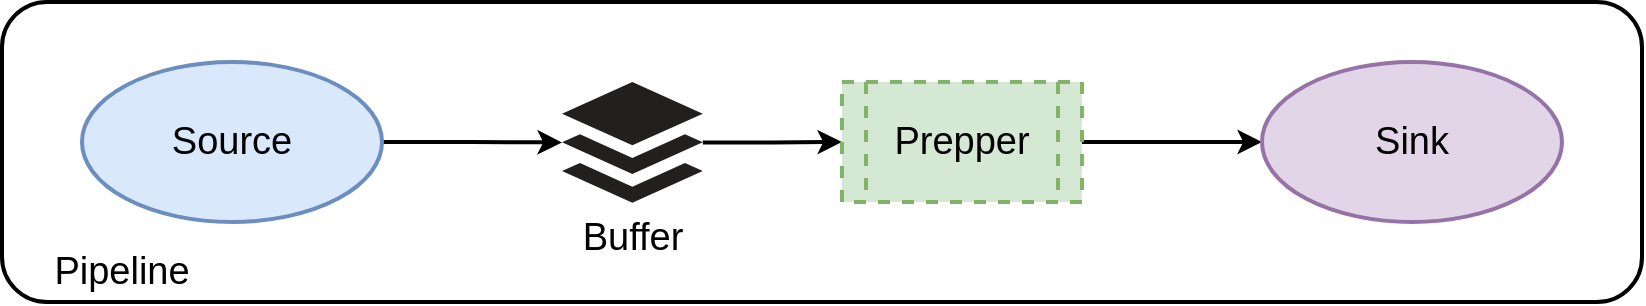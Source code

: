 <mxfile version="15.8.7" type="device"><diagram id="qG4h7x6C5n9358YNV1Zm" name="Page-1"><mxGraphModel dx="1106" dy="997" grid="1" gridSize="10" guides="1" tooltips="1" connect="1" arrows="1" fold="1" page="1" pageScale="1" pageWidth="850" pageHeight="1100" math="0" shadow="0"><root><mxCell id="0"/><mxCell id="1" parent="0"/><mxCell id="SBwP1Eg-WRUz19Tiumue-1" value="" style="rounded=1;whiteSpace=wrap;html=1;strokeWidth=2;" vertex="1" parent="1"><mxGeometry x="110" y="450" width="820" height="150" as="geometry"/></mxCell><mxCell id="SBwP1Eg-WRUz19Tiumue-6" style="edgeStyle=orthogonalEdgeStyle;rounded=0;orthogonalLoop=1;jettySize=auto;html=1;fontSize=19;strokeWidth=2;" edge="1" parent="1" source="SBwP1Eg-WRUz19Tiumue-2" target="SBwP1Eg-WRUz19Tiumue-3"><mxGeometry relative="1" as="geometry"/></mxCell><mxCell id="SBwP1Eg-WRUz19Tiumue-2" value="Source" style="ellipse;whiteSpace=wrap;html=1;fontSize=19;strokeWidth=2;fillColor=#dae8fc;strokeColor=#6c8ebf;" vertex="1" parent="1"><mxGeometry x="150" y="480" width="150" height="80" as="geometry"/></mxCell><mxCell id="SBwP1Eg-WRUz19Tiumue-7" style="edgeStyle=orthogonalEdgeStyle;rounded=0;orthogonalLoop=1;jettySize=auto;html=1;entryX=0;entryY=0.5;entryDx=0;entryDy=0;fontSize=19;strokeWidth=2;" edge="1" parent="1" source="SBwP1Eg-WRUz19Tiumue-3" target="SBwP1Eg-WRUz19Tiumue-4"><mxGeometry relative="1" as="geometry"/></mxCell><mxCell id="SBwP1Eg-WRUz19Tiumue-3" value="Buffer" style="dashed=0;outlineConnect=0;html=1;align=center;labelPosition=center;verticalLabelPosition=bottom;verticalAlign=top;shape=mxgraph.weblogos.buffer;fillColor=#221F1F;strokeColor=none;fontSize=19;" vertex="1" parent="1"><mxGeometry x="390" y="490" width="70.4" height="60.4" as="geometry"/></mxCell><mxCell id="SBwP1Eg-WRUz19Tiumue-8" style="edgeStyle=orthogonalEdgeStyle;rounded=0;orthogonalLoop=1;jettySize=auto;html=1;entryX=0;entryY=0.5;entryDx=0;entryDy=0;fontSize=19;strokeWidth=2;" edge="1" parent="1" source="SBwP1Eg-WRUz19Tiumue-4" target="SBwP1Eg-WRUz19Tiumue-5"><mxGeometry relative="1" as="geometry"/></mxCell><mxCell id="SBwP1Eg-WRUz19Tiumue-4" value="Prepper" style="shape=process;whiteSpace=wrap;html=1;backgroundOutline=1;fontSize=19;dashed=1;strokeWidth=2;fillColor=#d5e8d4;strokeColor=#82b366;" vertex="1" parent="1"><mxGeometry x="530" y="490" width="120" height="60" as="geometry"/></mxCell><mxCell id="SBwP1Eg-WRUz19Tiumue-5" value="Sink" style="ellipse;whiteSpace=wrap;html=1;fontSize=19;strokeWidth=2;fillColor=#e1d5e7;strokeColor=#9673a6;" vertex="1" parent="1"><mxGeometry x="740" y="480" width="150" height="80" as="geometry"/></mxCell><mxCell id="SBwP1Eg-WRUz19Tiumue-9" value="Pipeline" style="text;html=1;strokeColor=none;fillColor=none;align=center;verticalAlign=middle;whiteSpace=wrap;rounded=0;dashed=1;fontSize=19;" vertex="1" parent="1"><mxGeometry x="140" y="570" width="60" height="30" as="geometry"/></mxCell></root></mxGraphModel></diagram></mxfile>